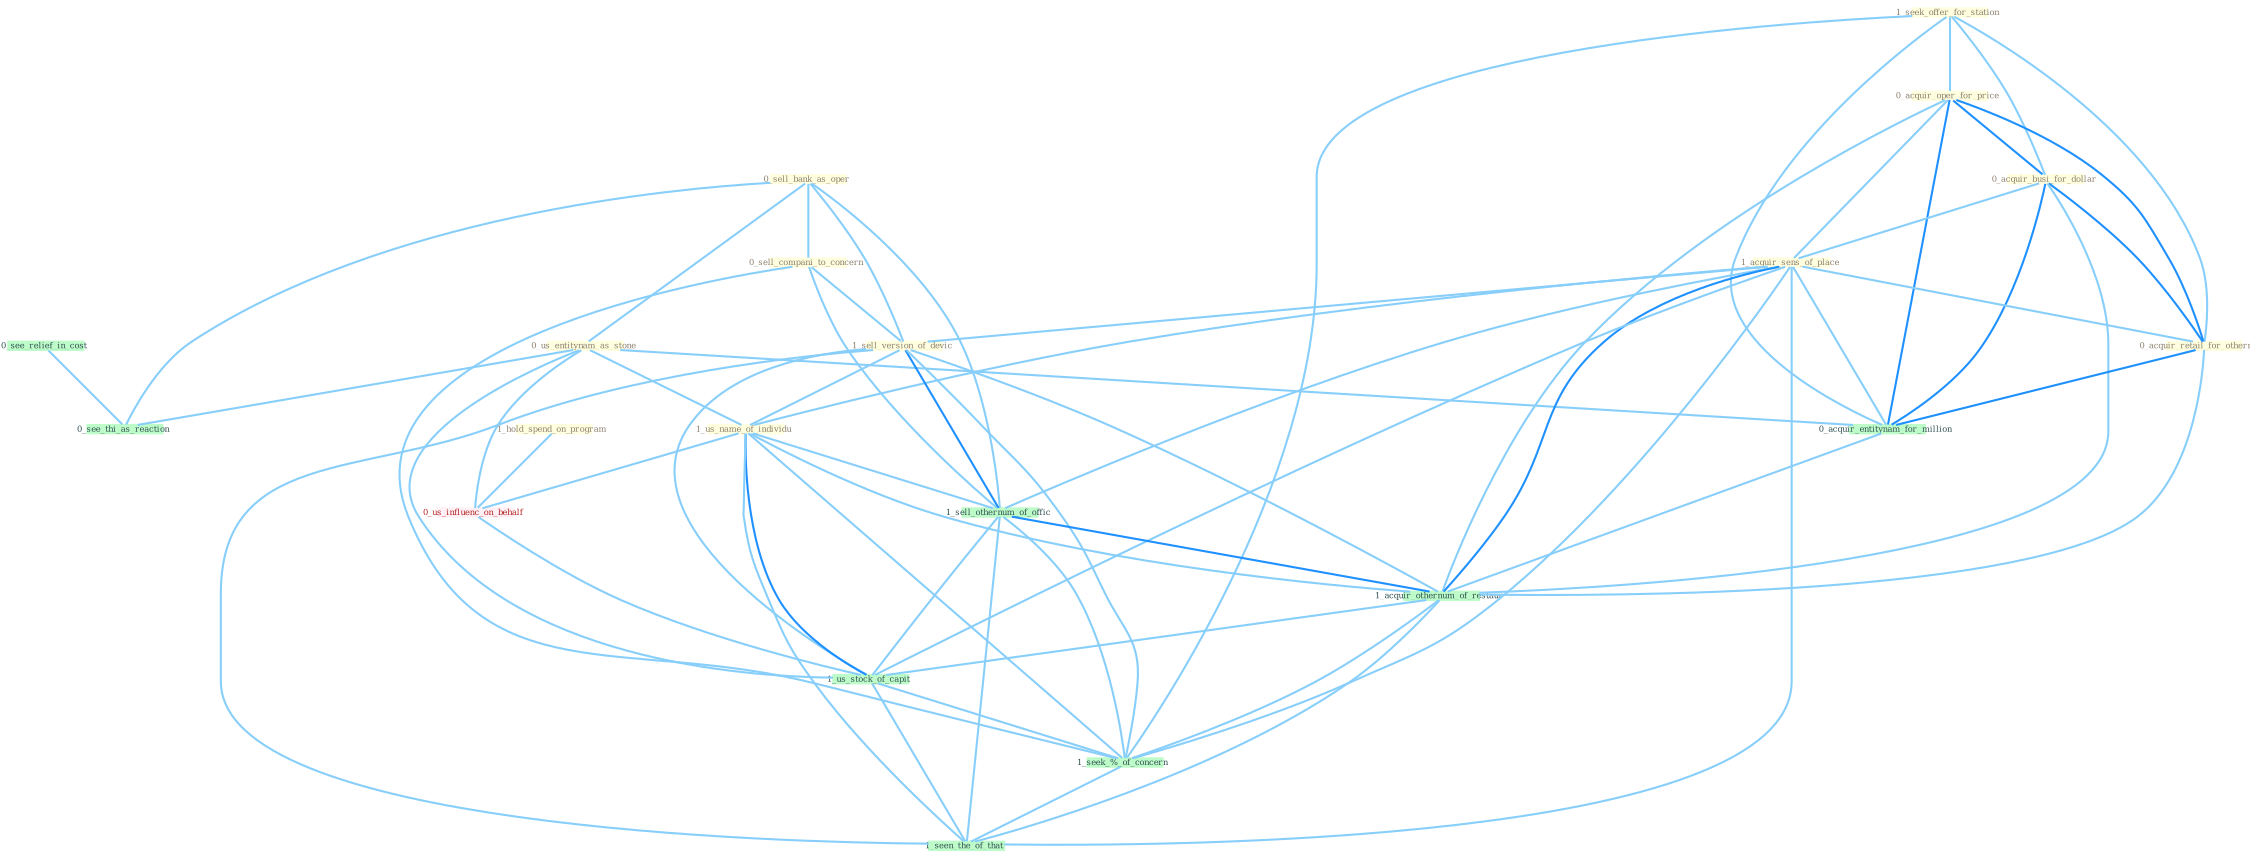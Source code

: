 Graph G{ 
    node
    [shape=polygon,style=filled,width=.5,height=.06,color="#BDFCC9",fixedsize=true,fontsize=4,
    fontcolor="#2f4f4f"];
    {node
    [color="#ffffe0", fontcolor="#8b7d6b"] "1_hold_spend_on_program " "0_sell_bank_as_oper " "1_seek_offer_for_station " "0_sell_compani_to_concern " "0_acquir_oper_for_price " "0_us_entitynam_as_stone " "0_acquir_busi_for_dollar " "1_acquir_sens_of_place " "0_acquir_retail_for_othernum " "1_sell_version_of_devic " "1_us_name_of_individu "}
{node [color="#fff0f5", fontcolor="#b22222"] "0_us_influenc_on_behalf "}
edge [color="#B0E2FF"];

	"1_hold_spend_on_program " -- "0_us_influenc_on_behalf " [w="1", color="#87cefa" ];
	"0_sell_bank_as_oper " -- "0_sell_compani_to_concern " [w="1", color="#87cefa" ];
	"0_sell_bank_as_oper " -- "0_us_entitynam_as_stone " [w="1", color="#87cefa" ];
	"0_sell_bank_as_oper " -- "1_sell_version_of_devic " [w="1", color="#87cefa" ];
	"0_sell_bank_as_oper " -- "1_sell_othernum_of_offic " [w="1", color="#87cefa" ];
	"0_sell_bank_as_oper " -- "0_see_thi_as_reaction " [w="1", color="#87cefa" ];
	"1_seek_offer_for_station " -- "0_acquir_oper_for_price " [w="1", color="#87cefa" ];
	"1_seek_offer_for_station " -- "0_acquir_busi_for_dollar " [w="1", color="#87cefa" ];
	"1_seek_offer_for_station " -- "0_acquir_retail_for_othernum " [w="1", color="#87cefa" ];
	"1_seek_offer_for_station " -- "0_acquir_entitynam_for_million " [w="1", color="#87cefa" ];
	"1_seek_offer_for_station " -- "1_seek_%_of_concern " [w="1", color="#87cefa" ];
	"0_sell_compani_to_concern " -- "1_sell_version_of_devic " [w="1", color="#87cefa" ];
	"0_sell_compani_to_concern " -- "1_sell_othernum_of_offic " [w="1", color="#87cefa" ];
	"0_sell_compani_to_concern " -- "1_seek_%_of_concern " [w="1", color="#87cefa" ];
	"0_acquir_oper_for_price " -- "0_acquir_busi_for_dollar " [w="2", color="#1e90ff" , len=0.8];
	"0_acquir_oper_for_price " -- "1_acquir_sens_of_place " [w="1", color="#87cefa" ];
	"0_acquir_oper_for_price " -- "0_acquir_retail_for_othernum " [w="2", color="#1e90ff" , len=0.8];
	"0_acquir_oper_for_price " -- "0_acquir_entitynam_for_million " [w="2", color="#1e90ff" , len=0.8];
	"0_acquir_oper_for_price " -- "1_acquir_othernum_of_restaur " [w="1", color="#87cefa" ];
	"0_us_entitynam_as_stone " -- "1_us_name_of_individu " [w="1", color="#87cefa" ];
	"0_us_entitynam_as_stone " -- "0_acquir_entitynam_for_million " [w="1", color="#87cefa" ];
	"0_us_entitynam_as_stone " -- "0_us_influenc_on_behalf " [w="1", color="#87cefa" ];
	"0_us_entitynam_as_stone " -- "0_see_thi_as_reaction " [w="1", color="#87cefa" ];
	"0_us_entitynam_as_stone " -- "1_us_stock_of_capit " [w="1", color="#87cefa" ];
	"0_acquir_busi_for_dollar " -- "1_acquir_sens_of_place " [w="1", color="#87cefa" ];
	"0_acquir_busi_for_dollar " -- "0_acquir_retail_for_othernum " [w="2", color="#1e90ff" , len=0.8];
	"0_acquir_busi_for_dollar " -- "0_acquir_entitynam_for_million " [w="2", color="#1e90ff" , len=0.8];
	"0_acquir_busi_for_dollar " -- "1_acquir_othernum_of_restaur " [w="1", color="#87cefa" ];
	"1_acquir_sens_of_place " -- "0_acquir_retail_for_othernum " [w="1", color="#87cefa" ];
	"1_acquir_sens_of_place " -- "1_sell_version_of_devic " [w="1", color="#87cefa" ];
	"1_acquir_sens_of_place " -- "1_us_name_of_individu " [w="1", color="#87cefa" ];
	"1_acquir_sens_of_place " -- "0_acquir_entitynam_for_million " [w="1", color="#87cefa" ];
	"1_acquir_sens_of_place " -- "1_sell_othernum_of_offic " [w="1", color="#87cefa" ];
	"1_acquir_sens_of_place " -- "1_acquir_othernum_of_restaur " [w="2", color="#1e90ff" , len=0.8];
	"1_acquir_sens_of_place " -- "1_us_stock_of_capit " [w="1", color="#87cefa" ];
	"1_acquir_sens_of_place " -- "1_seek_%_of_concern " [w="1", color="#87cefa" ];
	"1_acquir_sens_of_place " -- "1_seen_the_of_that " [w="1", color="#87cefa" ];
	"0_acquir_retail_for_othernum " -- "0_acquir_entitynam_for_million " [w="2", color="#1e90ff" , len=0.8];
	"0_acquir_retail_for_othernum " -- "1_acquir_othernum_of_restaur " [w="1", color="#87cefa" ];
	"1_sell_version_of_devic " -- "1_us_name_of_individu " [w="1", color="#87cefa" ];
	"1_sell_version_of_devic " -- "1_sell_othernum_of_offic " [w="2", color="#1e90ff" , len=0.8];
	"1_sell_version_of_devic " -- "1_acquir_othernum_of_restaur " [w="1", color="#87cefa" ];
	"1_sell_version_of_devic " -- "1_us_stock_of_capit " [w="1", color="#87cefa" ];
	"1_sell_version_of_devic " -- "1_seek_%_of_concern " [w="1", color="#87cefa" ];
	"1_sell_version_of_devic " -- "1_seen_the_of_that " [w="1", color="#87cefa" ];
	"1_us_name_of_individu " -- "1_sell_othernum_of_offic " [w="1", color="#87cefa" ];
	"1_us_name_of_individu " -- "0_us_influenc_on_behalf " [w="1", color="#87cefa" ];
	"1_us_name_of_individu " -- "1_acquir_othernum_of_restaur " [w="1", color="#87cefa" ];
	"1_us_name_of_individu " -- "1_us_stock_of_capit " [w="2", color="#1e90ff" , len=0.8];
	"1_us_name_of_individu " -- "1_seek_%_of_concern " [w="1", color="#87cefa" ];
	"1_us_name_of_individu " -- "1_seen_the_of_that " [w="1", color="#87cefa" ];
	"0_acquir_entitynam_for_million " -- "1_acquir_othernum_of_restaur " [w="1", color="#87cefa" ];
	"1_sell_othernum_of_offic " -- "1_acquir_othernum_of_restaur " [w="2", color="#1e90ff" , len=0.8];
	"1_sell_othernum_of_offic " -- "1_us_stock_of_capit " [w="1", color="#87cefa" ];
	"1_sell_othernum_of_offic " -- "1_seek_%_of_concern " [w="1", color="#87cefa" ];
	"1_sell_othernum_of_offic " -- "1_seen_the_of_that " [w="1", color="#87cefa" ];
	"0_us_influenc_on_behalf " -- "1_us_stock_of_capit " [w="1", color="#87cefa" ];
	"0_see_relief_in_cost " -- "0_see_thi_as_reaction " [w="1", color="#87cefa" ];
	"1_acquir_othernum_of_restaur " -- "1_us_stock_of_capit " [w="1", color="#87cefa" ];
	"1_acquir_othernum_of_restaur " -- "1_seek_%_of_concern " [w="1", color="#87cefa" ];
	"1_acquir_othernum_of_restaur " -- "1_seen_the_of_that " [w="1", color="#87cefa" ];
	"1_us_stock_of_capit " -- "1_seek_%_of_concern " [w="1", color="#87cefa" ];
	"1_us_stock_of_capit " -- "1_seen_the_of_that " [w="1", color="#87cefa" ];
	"1_seek_%_of_concern " -- "1_seen_the_of_that " [w="1", color="#87cefa" ];
}